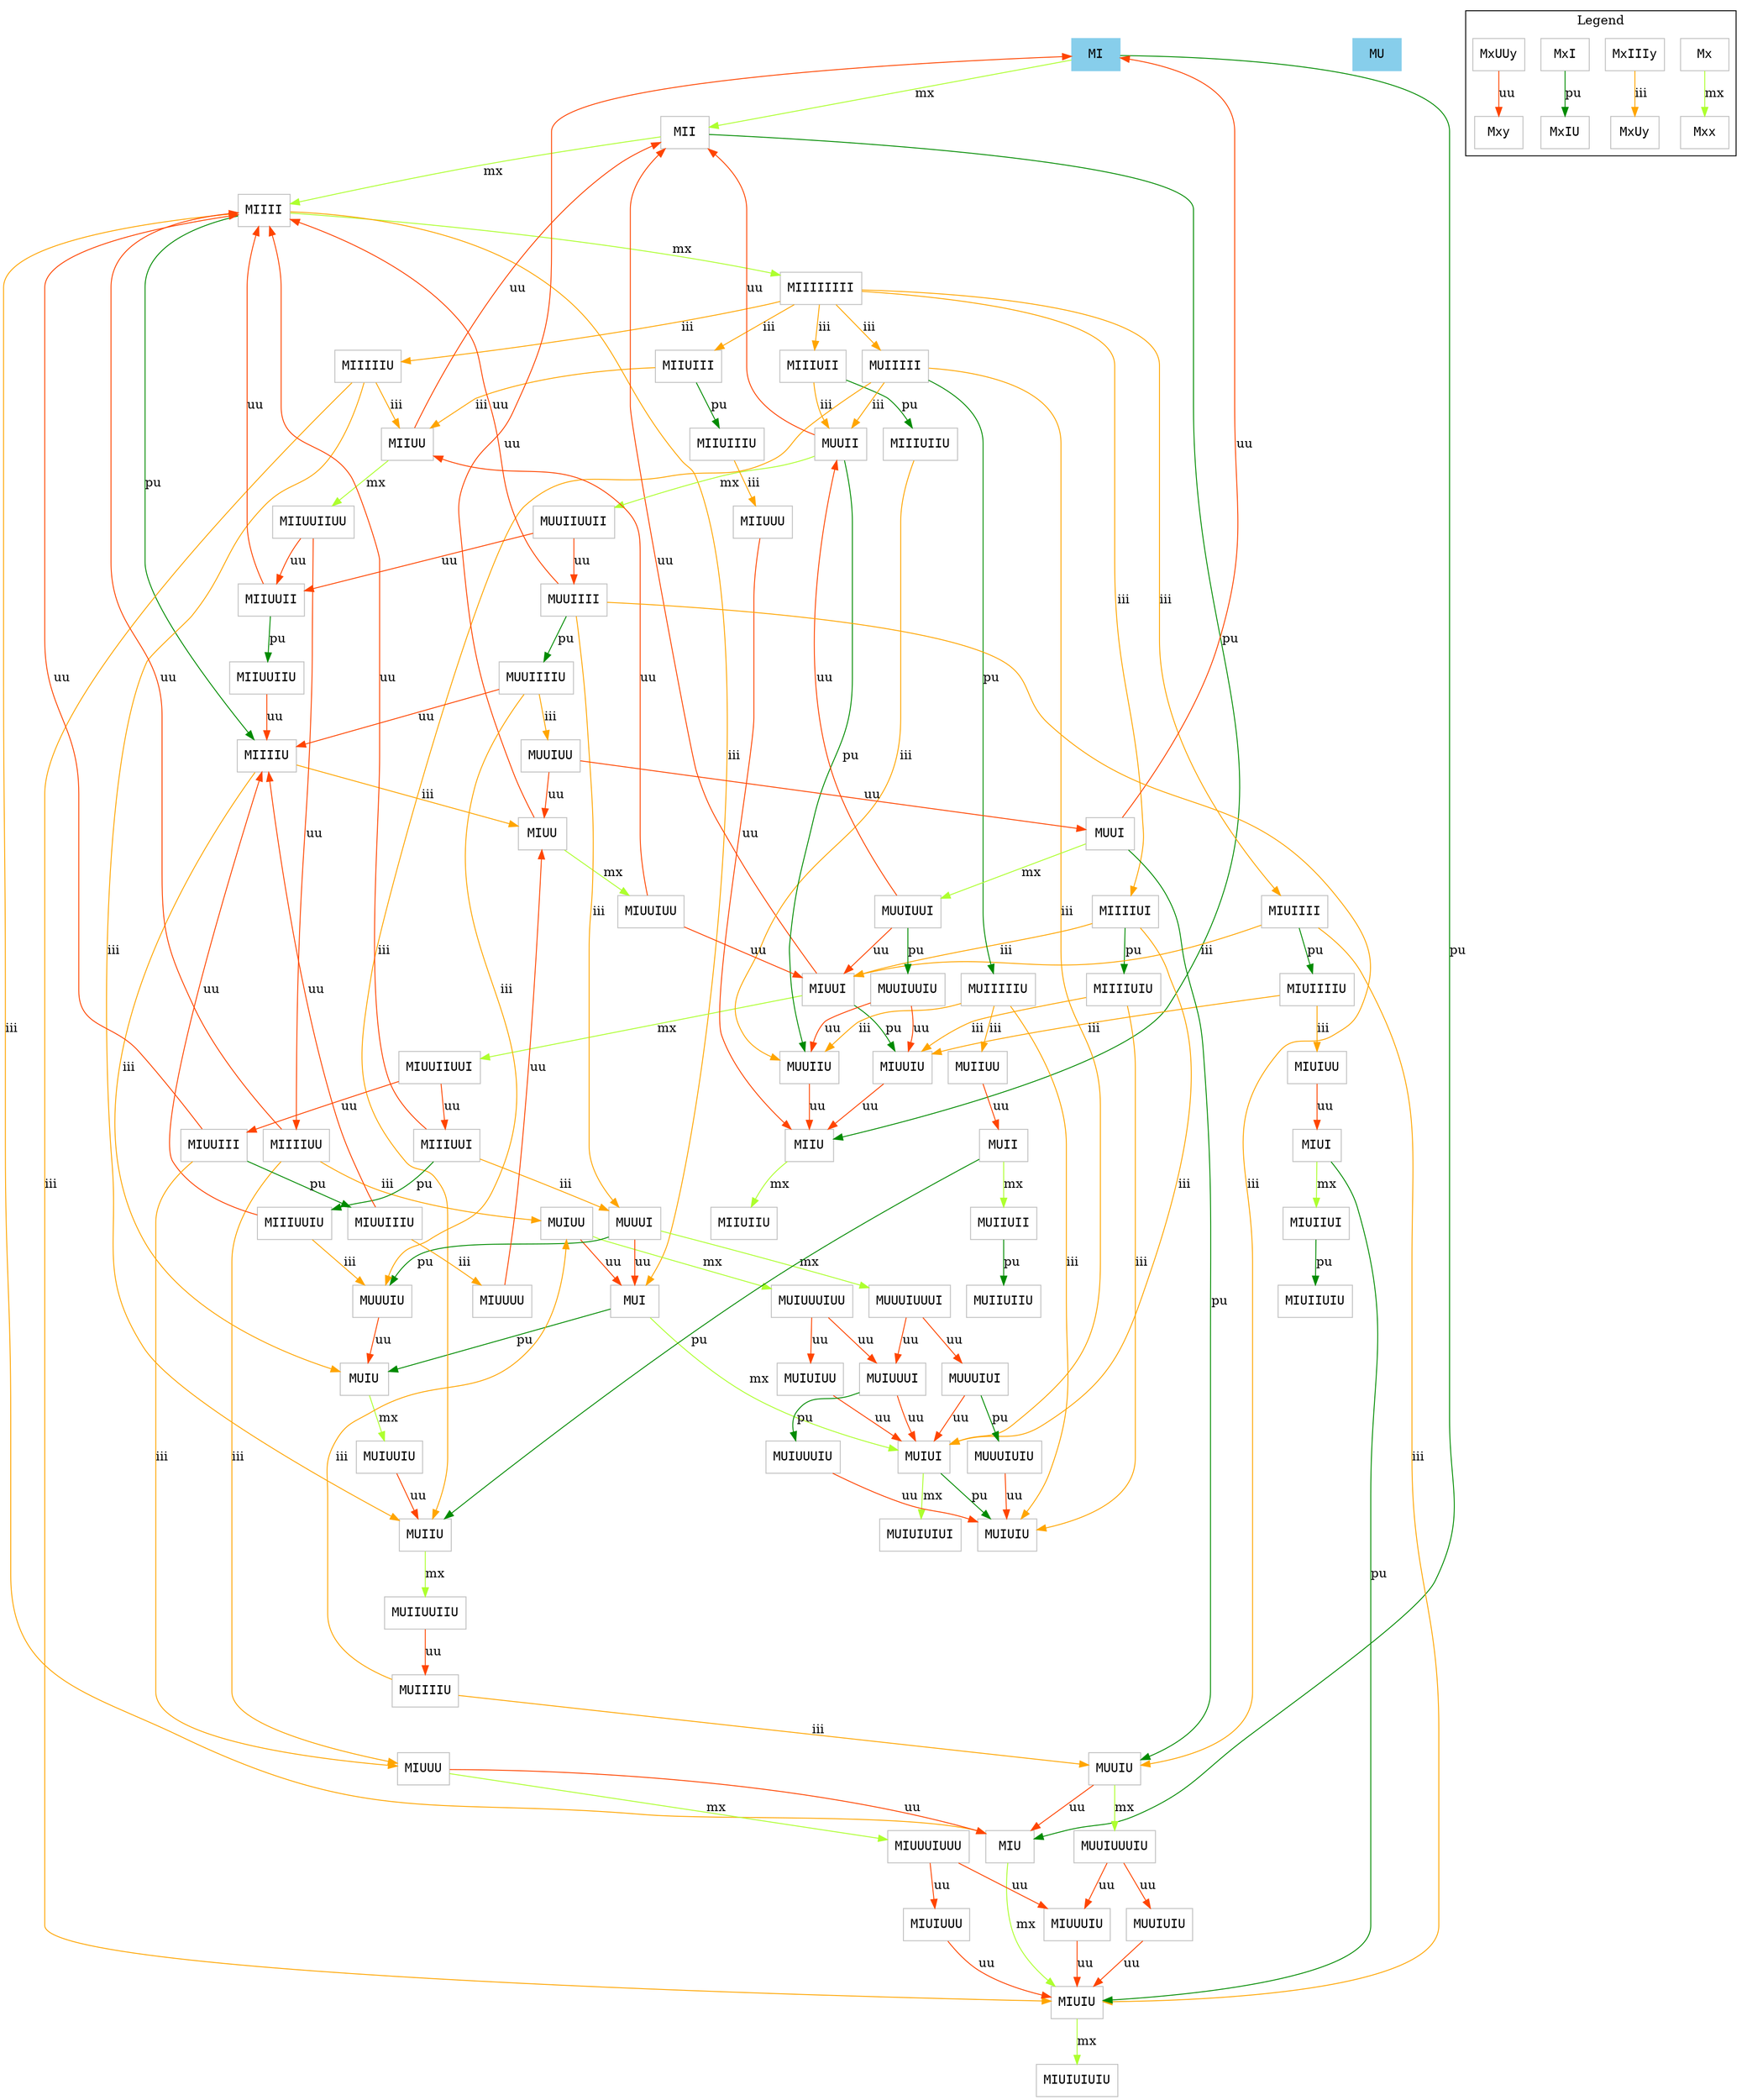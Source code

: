 digraph G {
	node [shape = box, color = gray, fontname = "Courier"];
	MI [color = skyblue, style = filled];
	MU [color = skyblue, style = filled];
	subgraph cluster_legend {
		label = "Legend";
		Mx -> Mxx [label = mx,  color = greenyellow, labelfontcolor = greenyellow];
		MxIIIy -> MxUy [label = iii, color = orange,      labelfontcolor = orange];
		MxI -> MxIU [label = pu,  color = green4,      labelfontcolor = green4];
		MxUUy -> Mxy [label = uu,  color = orangered,   labelfontcolor = orangered];
	}

	MI -> MII [label = mx,  color = greenyellow, labelfontcolor = greenyellow];
	MI -> MIU [label = pu,  color = green4,      labelfontcolor = green4];
	MII -> MIIII [label = mx,  color = greenyellow, labelfontcolor = greenyellow];
	MII -> MIIU [label = pu,  color = green4,      labelfontcolor = green4];
	MIIII -> MIIIIIIII [label = mx,  color = greenyellow, labelfontcolor = greenyellow];
	MIIII -> MIIIIU [label = pu,  color = green4,      labelfontcolor = green4];
	MIIII -> MIU [label = iii, color = orange,      labelfontcolor = orange];
	MIIII -> MUI [label = iii, color = orange,      labelfontcolor = orange];
	MIIIIIIII -> MIIIIIU [label = iii, color = orange,      labelfontcolor = orange];
	MIIIIIIII -> MIIIIUI [label = iii, color = orange,      labelfontcolor = orange];
	MIIIIIIII -> MIIIUII [label = iii, color = orange,      labelfontcolor = orange];
	MIIIIIIII -> MIIUIII [label = iii, color = orange,      labelfontcolor = orange];
	MIIIIIIII -> MIUIIII [label = iii, color = orange,      labelfontcolor = orange];
	MIIIIIIII -> MUIIIII [label = iii, color = orange,      labelfontcolor = orange];
	MIIIIIU -> MIIUU [label = iii, color = orange,      labelfontcolor = orange];
	MIIIIIU -> MIUIU [label = iii, color = orange,      labelfontcolor = orange];
	MIIIIIU -> MUIIU [label = iii, color = orange,      labelfontcolor = orange];
	MIIIIU -> MIUU [label = iii, color = orange,      labelfontcolor = orange];
	MIIIIU -> MUIU [label = iii, color = orange,      labelfontcolor = orange];
	MIIIIUI -> MIIIIUIU [label = pu,  color = green4,      labelfontcolor = green4];
	MIIIIUI -> MIUUI [label = iii, color = orange,      labelfontcolor = orange];
	MIIIIUI -> MUIUI [label = iii, color = orange,      labelfontcolor = orange];
	MIIIIUIU -> MIUUIU [label = iii, color = orange,      labelfontcolor = orange];
	MIIIIUIU -> MUIUIU [label = iii, color = orange,      labelfontcolor = orange];
	MIIIIUU -> MIIII [label = uu,  color = orangered,   labelfontcolor = orangered];
	MIIIIUU -> MIUUU [label = iii, color = orange,      labelfontcolor = orange];
	MIIIIUU -> MUIUU [label = iii, color = orange,      labelfontcolor = orange];
	MIIIUII -> MIIIUIIU [label = pu,  color = green4,      labelfontcolor = green4];
	MIIIUII -> MUUII [label = iii, color = orange,      labelfontcolor = orange];
	MIIIUIIU -> MUUIIU [label = iii, color = orange,      labelfontcolor = orange];
	MIIIUUI -> MIIII [label = uu,  color = orangered,   labelfontcolor = orangered];
	MIIIUUI -> MIIIUUIU [label = pu,  color = green4,      labelfontcolor = green4];
	MIIIUUI -> MUUUI [label = iii, color = orange,      labelfontcolor = orange];
	MIIIUUIU -> MIIIIU [label = uu,  color = orangered,   labelfontcolor = orangered];
	MIIIUUIU -> MUUUIU [label = iii, color = orange,      labelfontcolor = orange];
	MIIU -> MIIUIIU [label = mx,  color = greenyellow, labelfontcolor = greenyellow];
	MIIUIII -> MIIUIIIU [label = pu,  color = green4,      labelfontcolor = green4];
	MIIUIII -> MIIUU [label = iii, color = orange,      labelfontcolor = orange];
	MIIUIIIU -> MIIUUU [label = iii, color = orange,      labelfontcolor = orange];
	MIIUU -> MII [label = uu,  color = orangered,   labelfontcolor = orangered];
	MIIUU -> MIIUUIIUU [label = mx,  color = greenyellow, labelfontcolor = greenyellow];
	MIIUUII -> MIIII [label = uu,  color = orangered,   labelfontcolor = orangered];
	MIIUUII -> MIIUUIIU [label = pu,  color = green4,      labelfontcolor = green4];
	MIIUUIIU -> MIIIIU [label = uu,  color = orangered,   labelfontcolor = orangered];
	MIIUUIIUU -> MIIIIUU [label = uu,  color = orangered,   labelfontcolor = orangered];
	MIIUUIIUU -> MIIUUII [label = uu,  color = orangered,   labelfontcolor = orangered];
	MIIUUU -> MIIU [label = uu,  color = orangered,   labelfontcolor = orangered];
	MIU -> MIUIU [label = mx,  color = greenyellow, labelfontcolor = greenyellow];
	MIUI -> MIUIIUI [label = mx,  color = greenyellow, labelfontcolor = greenyellow];
	MIUI -> MIUIU [label = pu,  color = green4,      labelfontcolor = green4];
	MIUIIII -> MIUIIIIU [label = pu,  color = green4,      labelfontcolor = green4];
	MIUIIII -> MIUIU [label = iii, color = orange,      labelfontcolor = orange];
	MIUIIII -> MIUUI [label = iii, color = orange,      labelfontcolor = orange];
	MIUIIIIU -> MIUIUU [label = iii, color = orange,      labelfontcolor = orange];
	MIUIIIIU -> MIUUIU [label = iii, color = orange,      labelfontcolor = orange];
	MIUIIUI -> MIUIIUIU [label = pu,  color = green4,      labelfontcolor = green4];
	MIUIU -> MIUIUIUIU [label = mx,  color = greenyellow, labelfontcolor = greenyellow];
	MIUIUU -> MIUI [label = uu,  color = orangered,   labelfontcolor = orangered];
	MIUIUUU -> MIUIU [label = uu,  color = orangered,   labelfontcolor = orangered];
	MIUU -> MI [label = uu,  color = orangered,   labelfontcolor = orangered];
	MIUU -> MIUUIUU [label = mx,  color = greenyellow, labelfontcolor = greenyellow];
	MIUUI -> MII [label = uu,  color = orangered,   labelfontcolor = orangered];
	MIUUI -> MIUUIIUUI [label = mx,  color = greenyellow, labelfontcolor = greenyellow];
	MIUUI -> MIUUIU [label = pu,  color = green4,      labelfontcolor = green4];
	MIUUIII -> MIIII [label = uu,  color = orangered,   labelfontcolor = orangered];
	MIUUIII -> MIUUIIIU [label = pu,  color = green4,      labelfontcolor = green4];
	MIUUIII -> MIUUU [label = iii, color = orange,      labelfontcolor = orange];
	MIUUIIIU -> MIIIIU [label = uu,  color = orangered,   labelfontcolor = orangered];
	MIUUIIIU -> MIUUUU [label = iii, color = orange,      labelfontcolor = orange];
	MIUUIIUUI -> MIIIUUI [label = uu,  color = orangered,   labelfontcolor = orangered];
	MIUUIIUUI -> MIUUIII [label = uu,  color = orangered,   labelfontcolor = orangered];
	MIUUIU -> MIIU [label = uu,  color = orangered,   labelfontcolor = orangered];
	MIUUIUU -> MIIUU [label = uu,  color = orangered,   labelfontcolor = orangered];
	MIUUIUU -> MIUUI [label = uu,  color = orangered,   labelfontcolor = orangered];
	MIUUU -> MIU [label = uu,  color = orangered,   labelfontcolor = orangered];
	MIUUU -> MIUUUIUUU [label = mx,  color = greenyellow, labelfontcolor = greenyellow];
	MIUUUIU -> MIUIU [label = uu,  color = orangered,   labelfontcolor = orangered];
	MIUUUIUUU -> MIUIUUU [label = uu,  color = orangered,   labelfontcolor = orangered];
	MIUUUIUUU -> MIUUUIU [label = uu,  color = orangered,   labelfontcolor = orangered];
	MIUUUU -> MIUU [label = uu,  color = orangered,   labelfontcolor = orangered];
	MUI -> MUIU [label = pu,  color = green4,      labelfontcolor = green4];
	MUI -> MUIUI [label = mx,  color = greenyellow, labelfontcolor = greenyellow];
	MUII -> MUIIU [label = pu,  color = green4,      labelfontcolor = green4];
	MUII -> MUIIUII [label = mx,  color = greenyellow, labelfontcolor = greenyellow];
	MUIIIII -> MUIIIIIU [label = pu,  color = green4,      labelfontcolor = green4];
	MUIIIII -> MUIIU [label = iii, color = orange,      labelfontcolor = orange];
	MUIIIII -> MUIUI [label = iii, color = orange,      labelfontcolor = orange];
	MUIIIII -> MUUII [label = iii, color = orange,      labelfontcolor = orange];
	MUIIIIIU -> MUIIUU [label = iii, color = orange,      labelfontcolor = orange];
	MUIIIIIU -> MUIUIU [label = iii, color = orange,      labelfontcolor = orange];
	MUIIIIIU -> MUUIIU [label = iii, color = orange,      labelfontcolor = orange];
	MUIIIIU -> MUIUU [label = iii, color = orange,      labelfontcolor = orange];
	MUIIIIU -> MUUIU [label = iii, color = orange,      labelfontcolor = orange];
	MUIIU -> MUIIUUIIU [label = mx,  color = greenyellow, labelfontcolor = greenyellow];
	MUIIUII -> MUIIUIIU [label = pu,  color = green4,      labelfontcolor = green4];
	MUIIUU -> MUII [label = uu,  color = orangered,   labelfontcolor = orangered];
	MUIIUUIIU -> MUIIIIU [label = uu,  color = orangered,   labelfontcolor = orangered];
	MUIU -> MUIUUIU [label = mx,  color = greenyellow, labelfontcolor = greenyellow];
	MUIUI -> MUIUIU [label = pu,  color = green4,      labelfontcolor = green4];
	MUIUI -> MUIUIUIUI [label = mx,  color = greenyellow, labelfontcolor = greenyellow];
	MUIUIUU -> MUIUI [label = uu,  color = orangered,   labelfontcolor = orangered];
	MUIUU -> MUI [label = uu,  color = orangered,   labelfontcolor = orangered];
	MUIUU -> MUIUUUIUU [label = mx,  color = greenyellow, labelfontcolor = greenyellow];
	MUIUUIU -> MUIIU [label = uu,  color = orangered,   labelfontcolor = orangered];
	MUIUUUI -> MUIUI [label = uu,  color = orangered,   labelfontcolor = orangered];
	MUIUUUI -> MUIUUUIU [label = pu,  color = green4,      labelfontcolor = green4];
	MUIUUUIU -> MUIUIU [label = uu,  color = orangered,   labelfontcolor = orangered];
	MUIUUUIUU -> MUIUIUU [label = uu,  color = orangered,   labelfontcolor = orangered];
	MUIUUUIUU -> MUIUUUI [label = uu,  color = orangered,   labelfontcolor = orangered];
	MUUI -> MI [label = uu,  color = orangered,   labelfontcolor = orangered];
	MUUI -> MUUIU [label = pu,  color = green4,      labelfontcolor = green4];
	MUUI -> MUUIUUI [label = mx,  color = greenyellow, labelfontcolor = greenyellow];
	MUUII -> MII [label = uu,  color = orangered,   labelfontcolor = orangered];
	MUUII -> MUUIIU [label = pu,  color = green4,      labelfontcolor = green4];
	MUUII -> MUUIIUUII [label = mx,  color = greenyellow, labelfontcolor = greenyellow];
	MUUIIII -> MIIII [label = uu,  color = orangered,   labelfontcolor = orangered];
	MUUIIII -> MUUIIIIU [label = pu,  color = green4,      labelfontcolor = green4];
	MUUIIII -> MUUIU [label = iii, color = orange,      labelfontcolor = orange];
	MUUIIII -> MUUUI [label = iii, color = orange,      labelfontcolor = orange];
	MUUIIIIU -> MIIIIU [label = uu,  color = orangered,   labelfontcolor = orangered];
	MUUIIIIU -> MUUIUU [label = iii, color = orange,      labelfontcolor = orange];
	MUUIIIIU -> MUUUIU [label = iii, color = orange,      labelfontcolor = orange];
	MUUIIU -> MIIU [label = uu,  color = orangered,   labelfontcolor = orangered];
	MUUIIUUII -> MIIUUII [label = uu,  color = orangered,   labelfontcolor = orangered];
	MUUIIUUII -> MUUIIII [label = uu,  color = orangered,   labelfontcolor = orangered];
	MUUIU -> MIU [label = uu,  color = orangered,   labelfontcolor = orangered];
	MUUIU -> MUUIUUUIU [label = mx,  color = greenyellow, labelfontcolor = greenyellow];
	MUUIUIU -> MIUIU [label = uu,  color = orangered,   labelfontcolor = orangered];
	MUUIUU -> MIUU [label = uu,  color = orangered,   labelfontcolor = orangered];
	MUUIUU -> MUUI [label = uu,  color = orangered,   labelfontcolor = orangered];
	MUUIUUI -> MIUUI [label = uu,  color = orangered,   labelfontcolor = orangered];
	MUUIUUI -> MUUII [label = uu,  color = orangered,   labelfontcolor = orangered];
	MUUIUUI -> MUUIUUIU [label = pu,  color = green4,      labelfontcolor = green4];
	MUUIUUIU -> MIUUIU [label = uu,  color = orangered,   labelfontcolor = orangered];
	MUUIUUIU -> MUUIIU [label = uu,  color = orangered,   labelfontcolor = orangered];
	MUUIUUUIU -> MIUUUIU [label = uu,  color = orangered,   labelfontcolor = orangered];
	MUUIUUUIU -> MUUIUIU [label = uu,  color = orangered,   labelfontcolor = orangered];
	MUUUI -> MUI [label = uu,  color = orangered,   labelfontcolor = orangered];
	MUUUI -> MUUUIU [label = pu,  color = green4,      labelfontcolor = green4];
	MUUUI -> MUUUIUUUI [label = mx,  color = greenyellow, labelfontcolor = greenyellow];
	MUUUIU -> MUIU [label = uu,  color = orangered,   labelfontcolor = orangered];
	MUUUIUI -> MUIUI [label = uu,  color = orangered,   labelfontcolor = orangered];
	MUUUIUI -> MUUUIUIU [label = pu,  color = green4,      labelfontcolor = green4];
	MUUUIUIU -> MUIUIU [label = uu,  color = orangered,   labelfontcolor = orangered];
	MUUUIUUUI -> MUIUUUI [label = uu,  color = orangered,   labelfontcolor = orangered];
	MUUUIUUUI -> MUUUIUI [label = uu,  color = orangered,   labelfontcolor = orangered];

}

